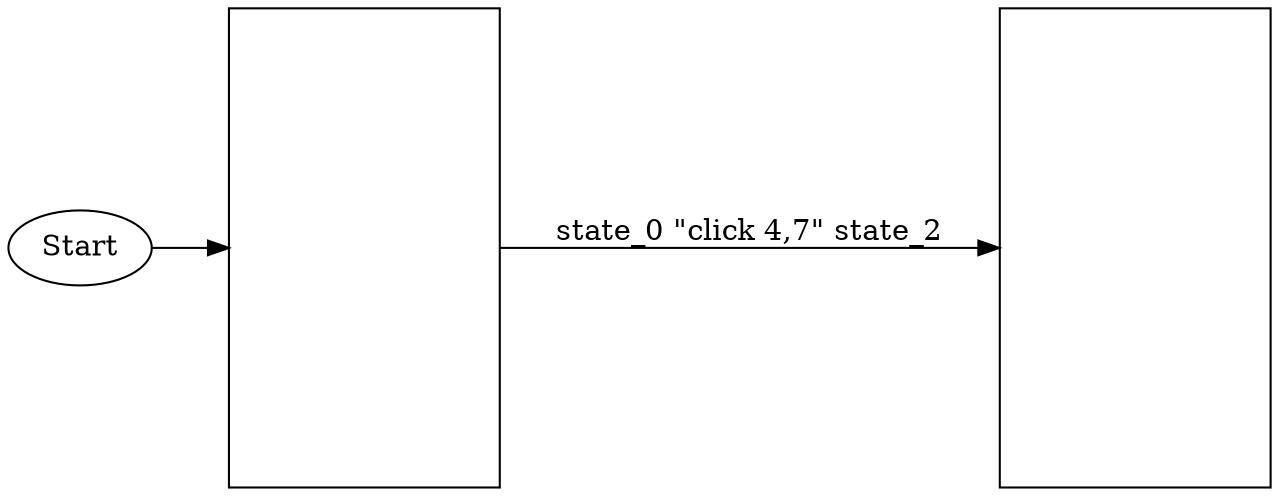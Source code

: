 digraph result {
rankdir=LR;
imagepath="C:\Users\Roger\Desktop\AndroidCrawler\AndroidCrawler\gui_pages\test";
activity_0 [label="",shape=box,fixedsize=true,width=1.8,height=3.2,image="0.png",URL="activity_0.svg"];
activity_1 [label="",shape=box,fixedsize=true,width=1.8,height=3.2,image="2.png",URL="activity_1.svg"];
"Start" -> activity_0;
activity_0 -> activity_1 [label = "  state_0 \"click 4,7\" state_2  "];
}
